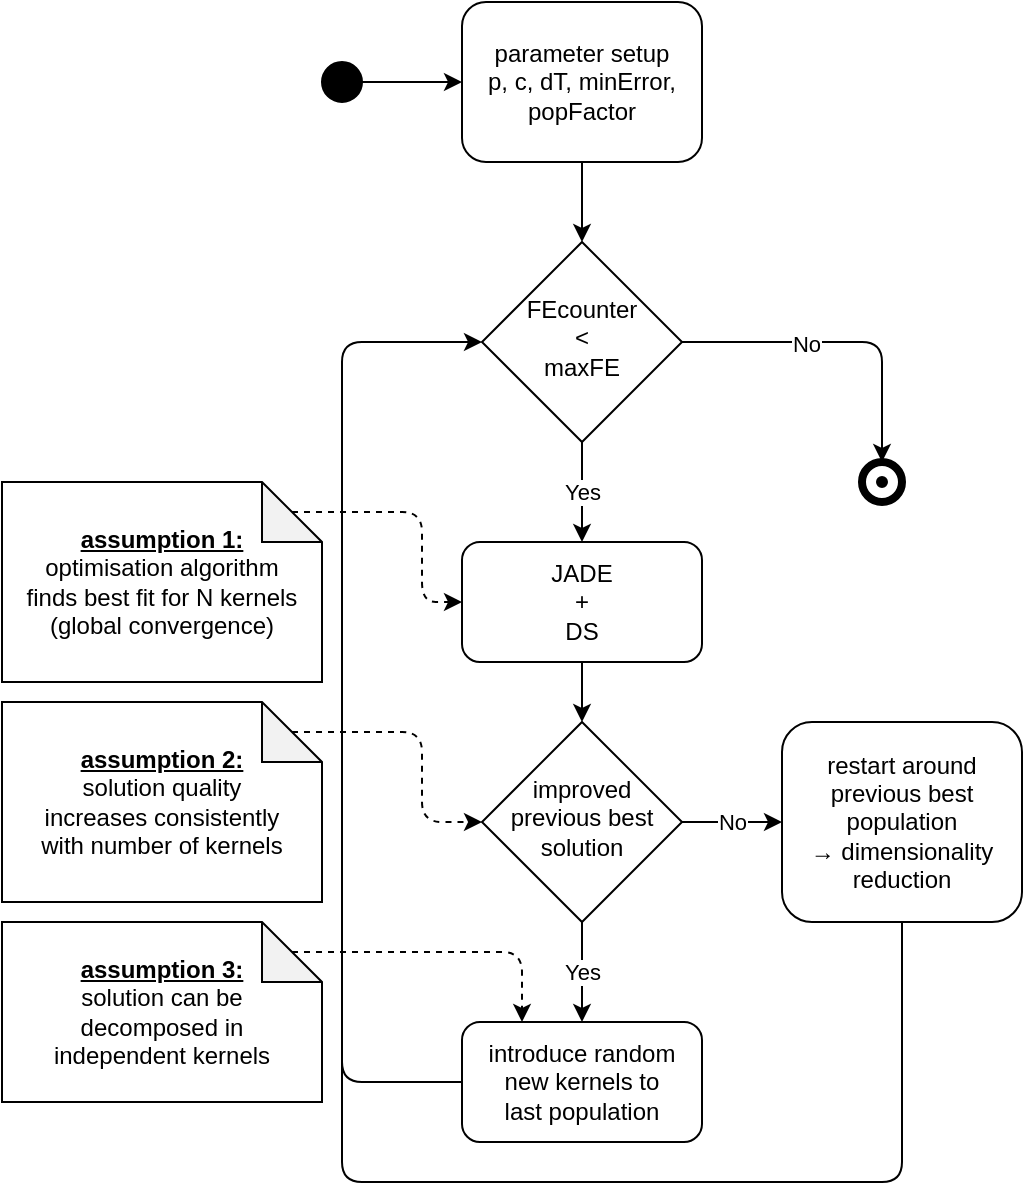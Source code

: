 <mxfile version="13.6.2" type="device"><diagram id="C5RBs43oDa-KdzZeNtuy" name="Page-1"><mxGraphModel dx="782" dy="453" grid="1" gridSize="10" guides="1" tooltips="1" connect="1" arrows="1" fold="1" page="1" pageScale="1" pageWidth="827" pageHeight="1169" math="0" shadow="0"><root><mxCell id="WIyWlLk6GJQsqaUBKTNV-0"/><mxCell id="WIyWlLk6GJQsqaUBKTNV-1" parent="WIyWlLk6GJQsqaUBKTNV-0"/><mxCell id="J-YSaaIntCLiyS-vFXkj-38" value="" style="endArrow=none;html=1;entryX=0.5;entryY=1;entryDx=0;entryDy=0;" parent="WIyWlLk6GJQsqaUBKTNV-1" target="J-YSaaIntCLiyS-vFXkj-26" edge="1"><mxGeometry width="50" height="50" relative="1" as="geometry"><mxPoint x="180" y="220" as="sourcePoint"/><mxPoint x="470" y="530" as="targetPoint"/><Array as="points"><mxPoint x="180" y="630"/><mxPoint x="460" y="630"/></Array></mxGeometry></mxCell><mxCell id="J-YSaaIntCLiyS-vFXkj-36" value="" style="endArrow=classic;html=1;exitX=0;exitY=0.5;exitDx=0;exitDy=0;entryX=0;entryY=0.5;entryDx=0;entryDy=0;" parent="WIyWlLk6GJQsqaUBKTNV-1" source="J-YSaaIntCLiyS-vFXkj-21" target="J-YSaaIntCLiyS-vFXkj-2" edge="1"><mxGeometry width="50" height="50" relative="1" as="geometry"><mxPoint x="130" y="610" as="sourcePoint"/><mxPoint x="80" y="510" as="targetPoint"/><Array as="points"><mxPoint x="180" y="580"/><mxPoint x="180" y="210"/></Array></mxGeometry></mxCell><mxCell id="J-YSaaIntCLiyS-vFXkj-0" value="&lt;div&gt;parameter setup&lt;/div&gt;&lt;div&gt;p, c, dT, minError,&lt;/div&gt;&lt;div&gt;popFactor&lt;br&gt;&lt;/div&gt;" style="rounded=1;whiteSpace=wrap;html=1;fontSize=12;glass=0;strokeWidth=1;shadow=0;" parent="WIyWlLk6GJQsqaUBKTNV-1" vertex="1"><mxGeometry x="240" y="40" width="120" height="80" as="geometry"/></mxCell><mxCell id="J-YSaaIntCLiyS-vFXkj-2" value="&lt;div&gt;FEcounter &lt;br&gt;&lt;/div&gt;&lt;div&gt;&amp;lt;&lt;/div&gt;&lt;div&gt;maxFE&lt;br&gt;&lt;/div&gt;" style="rhombus;whiteSpace=wrap;html=1;shadow=0;fontFamily=Helvetica;fontSize=12;align=center;strokeWidth=1;spacing=6;spacingTop=-4;" parent="WIyWlLk6GJQsqaUBKTNV-1" vertex="1"><mxGeometry x="250" y="160" width="100" height="100" as="geometry"/></mxCell><mxCell id="J-YSaaIntCLiyS-vFXkj-3" value="&lt;div&gt;improved&lt;/div&gt;&lt;div&gt;previous best&lt;/div&gt;&lt;div&gt;solution&lt;br&gt;&lt;/div&gt;" style="rhombus;whiteSpace=wrap;html=1;shadow=0;fontFamily=Helvetica;fontSize=12;align=center;strokeWidth=1;spacing=6;spacingTop=-4;" parent="WIyWlLk6GJQsqaUBKTNV-1" vertex="1"><mxGeometry x="250" y="400" width="100" height="100" as="geometry"/></mxCell><mxCell id="J-YSaaIntCLiyS-vFXkj-4" value="&lt;div&gt;JADE&lt;/div&gt;&lt;div&gt;+&lt;/div&gt;&lt;div&gt;DS&lt;br&gt;&lt;/div&gt;" style="rounded=1;whiteSpace=wrap;html=1;" parent="WIyWlLk6GJQsqaUBKTNV-1" vertex="1"><mxGeometry x="240" y="310" width="120" height="60" as="geometry"/></mxCell><mxCell id="J-YSaaIntCLiyS-vFXkj-5" value="&lt;div&gt;&lt;u&gt;&lt;b&gt;assumption 1:&lt;/b&gt;&lt;/u&gt;&lt;/div&gt;&lt;div&gt;optimisation algorithm&lt;/div&gt;&lt;div&gt;finds best fit for N kernels&lt;/div&gt;&lt;div&gt;(global convergence)&lt;br&gt;&lt;/div&gt;" style="shape=note;whiteSpace=wrap;html=1;backgroundOutline=1;darkOpacity=0.05;" parent="WIyWlLk6GJQsqaUBKTNV-1" vertex="1"><mxGeometry x="10" y="280" width="160" height="100" as="geometry"/></mxCell><mxCell id="J-YSaaIntCLiyS-vFXkj-6" value="" style="endArrow=classic;html=1;exitX=0;exitY=0;exitDx=145;exitDy=15;entryX=0;entryY=0.5;entryDx=0;entryDy=0;dashed=1;exitPerimeter=0;" parent="WIyWlLk6GJQsqaUBKTNV-1" source="J-YSaaIntCLiyS-vFXkj-5" target="J-YSaaIntCLiyS-vFXkj-4" edge="1"><mxGeometry width="50" height="50" relative="1" as="geometry"><mxPoint x="-70" y="490" as="sourcePoint"/><mxPoint x="-120" y="540" as="targetPoint"/><Array as="points"><mxPoint x="220" y="295"/><mxPoint x="220" y="340"/></Array></mxGeometry></mxCell><mxCell id="J-YSaaIntCLiyS-vFXkj-16" value="" style="endArrow=classic;html=1;exitX=0.5;exitY=1;exitDx=0;exitDy=0;entryX=0.5;entryY=0;entryDx=0;entryDy=0;" parent="WIyWlLk6GJQsqaUBKTNV-1" source="J-YSaaIntCLiyS-vFXkj-0" target="J-YSaaIntCLiyS-vFXkj-2" edge="1"><mxGeometry width="50" height="50" relative="1" as="geometry"><mxPoint x="460" y="200" as="sourcePoint"/><mxPoint x="510" y="150" as="targetPoint"/></mxGeometry></mxCell><mxCell id="J-YSaaIntCLiyS-vFXkj-17" value="" style="endArrow=classic;html=1;exitX=0.5;exitY=1;exitDx=0;exitDy=0;" parent="WIyWlLk6GJQsqaUBKTNV-1" source="J-YSaaIntCLiyS-vFXkj-2" target="J-YSaaIntCLiyS-vFXkj-4" edge="1"><mxGeometry relative="1" as="geometry"><mxPoint x="410" y="360" as="sourcePoint"/><mxPoint x="510" y="360" as="targetPoint"/></mxGeometry></mxCell><mxCell id="J-YSaaIntCLiyS-vFXkj-18" value="Yes" style="edgeLabel;resizable=0;html=1;align=center;verticalAlign=middle;" parent="J-YSaaIntCLiyS-vFXkj-17" connectable="0" vertex="1"><mxGeometry relative="1" as="geometry"/></mxCell><mxCell id="J-YSaaIntCLiyS-vFXkj-20" value="" style="endArrow=classic;html=1;exitX=0.5;exitY=1;exitDx=0;exitDy=0;entryX=0.5;entryY=0;entryDx=0;entryDy=0;" parent="WIyWlLk6GJQsqaUBKTNV-1" source="J-YSaaIntCLiyS-vFXkj-4" target="J-YSaaIntCLiyS-vFXkj-3" edge="1"><mxGeometry width="50" height="50" relative="1" as="geometry"><mxPoint x="420" y="410" as="sourcePoint"/><mxPoint x="470" y="360" as="targetPoint"/></mxGeometry></mxCell><mxCell id="J-YSaaIntCLiyS-vFXkj-21" value="&lt;div&gt;introduce random &lt;br&gt;&lt;/div&gt;&lt;div&gt;new kernels to&lt;/div&gt;&lt;div&gt;last population&lt;br&gt;&lt;/div&gt;" style="rounded=1;whiteSpace=wrap;html=1;" parent="WIyWlLk6GJQsqaUBKTNV-1" vertex="1"><mxGeometry x="240" y="550" width="120" height="60" as="geometry"/></mxCell><mxCell id="J-YSaaIntCLiyS-vFXkj-24" value="" style="endArrow=classic;html=1;entryX=0.5;entryY=0;entryDx=0;entryDy=0;exitX=0.5;exitY=1;exitDx=0;exitDy=0;" parent="WIyWlLk6GJQsqaUBKTNV-1" source="J-YSaaIntCLiyS-vFXkj-3" target="J-YSaaIntCLiyS-vFXkj-21" edge="1"><mxGeometry relative="1" as="geometry"><mxPoint x="250" y="510" as="sourcePoint"/><mxPoint x="130" y="490" as="targetPoint"/></mxGeometry></mxCell><mxCell id="J-YSaaIntCLiyS-vFXkj-25" value="Yes" style="edgeLabel;resizable=0;html=1;align=center;verticalAlign=middle;" parent="J-YSaaIntCLiyS-vFXkj-24" connectable="0" vertex="1"><mxGeometry relative="1" as="geometry"/></mxCell><mxCell id="J-YSaaIntCLiyS-vFXkj-26" value="&lt;div&gt;restart around&lt;/div&gt;&lt;div&gt;previous best&lt;/div&gt;&lt;div&gt;population&lt;/div&gt;&lt;div&gt;→ dimensionality&lt;/div&gt;&lt;div&gt;reduction&lt;br&gt;&lt;/div&gt;" style="rounded=1;whiteSpace=wrap;html=1;" parent="WIyWlLk6GJQsqaUBKTNV-1" vertex="1"><mxGeometry x="400" y="400" width="120" height="100" as="geometry"/></mxCell><mxCell id="J-YSaaIntCLiyS-vFXkj-27" value="" style="endArrow=classic;html=1;exitX=1;exitY=0.5;exitDx=0;exitDy=0;entryX=0;entryY=0.5;entryDx=0;entryDy=0;" parent="WIyWlLk6GJQsqaUBKTNV-1" source="J-YSaaIntCLiyS-vFXkj-3" target="J-YSaaIntCLiyS-vFXkj-26" edge="1"><mxGeometry relative="1" as="geometry"><mxPoint x="-60" y="540" as="sourcePoint"/><mxPoint x="40" y="540" as="targetPoint"/></mxGeometry></mxCell><mxCell id="J-YSaaIntCLiyS-vFXkj-28" value="No" style="edgeLabel;resizable=0;html=1;align=center;verticalAlign=middle;" parent="J-YSaaIntCLiyS-vFXkj-27" connectable="0" vertex="1"><mxGeometry relative="1" as="geometry"/></mxCell><mxCell id="J-YSaaIntCLiyS-vFXkj-32" value="&lt;div&gt;&lt;u&gt;&lt;b&gt;assumption 2:&lt;/b&gt;&lt;/u&gt;&lt;/div&gt;&lt;div&gt;solution quality &lt;br&gt;&lt;/div&gt;&lt;div&gt;increases consistently&lt;/div&gt;&lt;div&gt;with number of kernels&lt;br&gt;&lt;/div&gt;" style="shape=note;whiteSpace=wrap;html=1;backgroundOutline=1;darkOpacity=0.05;" parent="WIyWlLk6GJQsqaUBKTNV-1" vertex="1"><mxGeometry x="10" y="390" width="160" height="100" as="geometry"/></mxCell><mxCell id="J-YSaaIntCLiyS-vFXkj-33" value="&lt;div&gt;&lt;u&gt;&lt;b&gt;assumption 3:&lt;/b&gt;&lt;/u&gt;&lt;/div&gt;&lt;div&gt;solution can be &lt;br&gt;&lt;/div&gt;&lt;div&gt;decomposed in &lt;br&gt;&lt;/div&gt;&lt;div&gt;independent kernels&lt;br&gt;&lt;/div&gt;" style="shape=note;whiteSpace=wrap;html=1;backgroundOutline=1;darkOpacity=0.05;" parent="WIyWlLk6GJQsqaUBKTNV-1" vertex="1"><mxGeometry x="10" y="500" width="160" height="90" as="geometry"/></mxCell><mxCell id="J-YSaaIntCLiyS-vFXkj-35" value="" style="endArrow=classic;html=1;dashed=1;entryX=0;entryY=0.5;entryDx=0;entryDy=0;exitX=0;exitY=0;exitDx=145;exitDy=15;exitPerimeter=0;" parent="WIyWlLk6GJQsqaUBKTNV-1" source="J-YSaaIntCLiyS-vFXkj-32" target="J-YSaaIntCLiyS-vFXkj-3" edge="1"><mxGeometry width="50" height="50" relative="1" as="geometry"><mxPoint x="130" y="410" as="sourcePoint"/><mxPoint x="80" y="460" as="targetPoint"/><Array as="points"><mxPoint x="220" y="405"/><mxPoint x="220" y="450"/></Array></mxGeometry></mxCell><mxCell id="J-YSaaIntCLiyS-vFXkj-39" value="" style="ellipse;whiteSpace=wrap;html=1;aspect=fixed;fillColor=#000000;" parent="WIyWlLk6GJQsqaUBKTNV-1" vertex="1"><mxGeometry x="170" y="70" width="20" height="20" as="geometry"/></mxCell><mxCell id="J-YSaaIntCLiyS-vFXkj-46" value="" style="endArrow=classic;html=1;entryX=0;entryY=0.5;entryDx=0;entryDy=0;exitX=1;exitY=0.5;exitDx=0;exitDy=0;" parent="WIyWlLk6GJQsqaUBKTNV-1" source="J-YSaaIntCLiyS-vFXkj-39" target="J-YSaaIntCLiyS-vFXkj-0" edge="1"><mxGeometry width="50" height="50" relative="1" as="geometry"><mxPoint x="150" y="190" as="sourcePoint"/><mxPoint x="200" y="140" as="targetPoint"/></mxGeometry></mxCell><mxCell id="J-YSaaIntCLiyS-vFXkj-52" value="" style="group" parent="WIyWlLk6GJQsqaUBKTNV-1" vertex="1" connectable="0"><mxGeometry x="440" y="270" width="20" height="20" as="geometry"/></mxCell><mxCell id="J-YSaaIntCLiyS-vFXkj-51" value="" style="group" parent="J-YSaaIntCLiyS-vFXkj-52" vertex="1" connectable="0"><mxGeometry width="20" height="20" as="geometry"/></mxCell><mxCell id="J-YSaaIntCLiyS-vFXkj-49" value="" style="ellipse;whiteSpace=wrap;html=1;aspect=fixed;strokeWidth=4;fillColor=none;" parent="J-YSaaIntCLiyS-vFXkj-51" vertex="1"><mxGeometry width="20" height="20" as="geometry"/></mxCell><mxCell id="J-YSaaIntCLiyS-vFXkj-50" value="" style="ellipse;whiteSpace=wrap;html=1;aspect=fixed;strokeWidth=2;fillColor=#000000;labelBorderColor=none;labelBackgroundColor=none;" parent="J-YSaaIntCLiyS-vFXkj-51" vertex="1"><mxGeometry x="8" y="8" width="4" height="4" as="geometry"/></mxCell><mxCell id="J-YSaaIntCLiyS-vFXkj-54" value="" style="endArrow=classic;html=1;entryX=0.5;entryY=0;entryDx=0;entryDy=0;exitX=1;exitY=0.5;exitDx=0;exitDy=0;" parent="WIyWlLk6GJQsqaUBKTNV-1" source="J-YSaaIntCLiyS-vFXkj-2" target="J-YSaaIntCLiyS-vFXkj-49" edge="1"><mxGeometry width="50" height="50" relative="1" as="geometry"><mxPoint x="370" y="210" as="sourcePoint"/><mxPoint x="420" y="160" as="targetPoint"/><Array as="points"><mxPoint x="450" y="210"/></Array></mxGeometry></mxCell><mxCell id="J-YSaaIntCLiyS-vFXkj-55" value="No" style="edgeLabel;html=1;align=center;verticalAlign=middle;resizable=0;points=[];" parent="J-YSaaIntCLiyS-vFXkj-54" vertex="1" connectable="0"><mxGeometry x="-0.227" y="-1" relative="1" as="geometry"><mxPoint as="offset"/></mxGeometry></mxCell><mxCell id="J-YSaaIntCLiyS-vFXkj-56" value="" style="endArrow=classic;html=1;entryX=0.25;entryY=0;entryDx=0;entryDy=0;exitX=0;exitY=0;exitDx=145;exitDy=15;exitPerimeter=0;dashed=1;" parent="WIyWlLk6GJQsqaUBKTNV-1" source="J-YSaaIntCLiyS-vFXkj-33" target="J-YSaaIntCLiyS-vFXkj-21" edge="1"><mxGeometry width="50" height="50" relative="1" as="geometry"><mxPoint x="70" y="670" as="sourcePoint"/><mxPoint x="120" y="620" as="targetPoint"/><Array as="points"><mxPoint x="270" y="515"/></Array></mxGeometry></mxCell></root></mxGraphModel></diagram></mxfile>